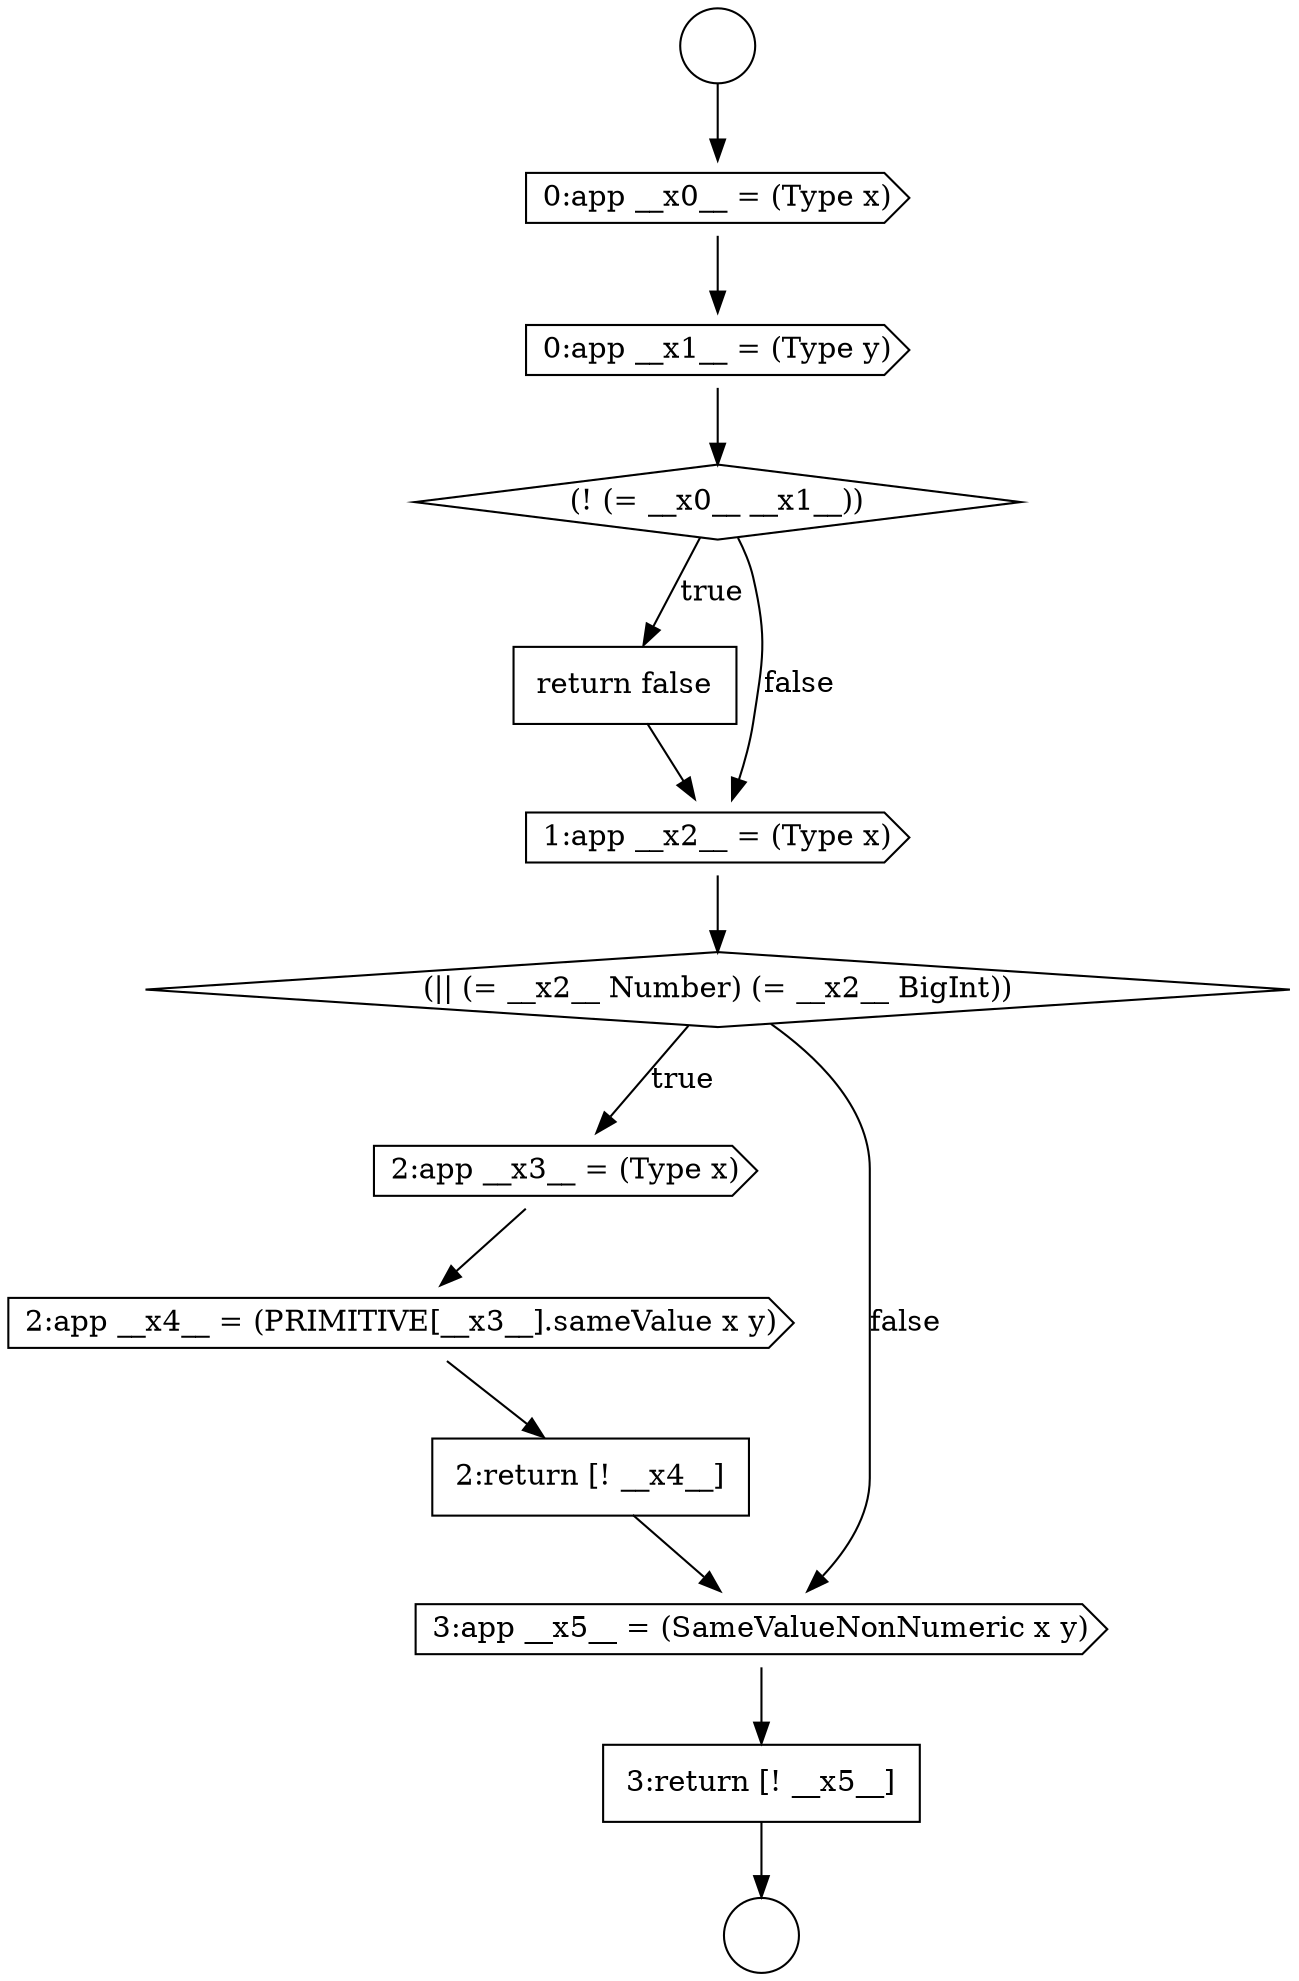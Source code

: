 digraph {
  node797 [shape=none, margin=0, label=<<font color="black">
    <table border="0" cellborder="1" cellspacing="0" cellpadding="10">
      <tr><td align="left">return false</td></tr>
    </table>
  </font>> color="black" fillcolor="white" style=filled]
  node802 [shape=none, margin=0, label=<<font color="black">
    <table border="0" cellborder="1" cellspacing="0" cellpadding="10">
      <tr><td align="left">2:return [! __x4__]</td></tr>
    </table>
  </font>> color="black" fillcolor="white" style=filled]
  node804 [shape=none, margin=0, label=<<font color="black">
    <table border="0" cellborder="1" cellspacing="0" cellpadding="10">
      <tr><td align="left">3:return [! __x5__]</td></tr>
    </table>
  </font>> color="black" fillcolor="white" style=filled]
  node799 [shape=diamond, label=<<font color="black">(|| (= __x2__ Number) (= __x2__ BigInt))</font>> color="black" fillcolor="white" style=filled]
  node795 [shape=cds, label=<<font color="black">0:app __x1__ = (Type y)</font>> color="black" fillcolor="white" style=filled]
  node800 [shape=cds, label=<<font color="black">2:app __x3__ = (Type x)</font>> color="black" fillcolor="white" style=filled]
  node803 [shape=cds, label=<<font color="black">3:app __x5__ = (SameValueNonNumeric x y)</font>> color="black" fillcolor="white" style=filled]
  node793 [shape=circle label=" " color="black" fillcolor="white" style=filled]
  node798 [shape=cds, label=<<font color="black">1:app __x2__ = (Type x)</font>> color="black" fillcolor="white" style=filled]
  node792 [shape=circle label=" " color="black" fillcolor="white" style=filled]
  node794 [shape=cds, label=<<font color="black">0:app __x0__ = (Type x)</font>> color="black" fillcolor="white" style=filled]
  node801 [shape=cds, label=<<font color="black">2:app __x4__ = (PRIMITIVE[__x3__].sameValue x y)</font>> color="black" fillcolor="white" style=filled]
  node796 [shape=diamond, label=<<font color="black">(! (= __x0__ __x1__))</font>> color="black" fillcolor="white" style=filled]
  node795 -> node796 [ color="black"]
  node798 -> node799 [ color="black"]
  node801 -> node802 [ color="black"]
  node799 -> node800 [label=<<font color="black">true</font>> color="black"]
  node799 -> node803 [label=<<font color="black">false</font>> color="black"]
  node797 -> node798 [ color="black"]
  node792 -> node794 [ color="black"]
  node804 -> node793 [ color="black"]
  node800 -> node801 [ color="black"]
  node794 -> node795 [ color="black"]
  node803 -> node804 [ color="black"]
  node796 -> node797 [label=<<font color="black">true</font>> color="black"]
  node796 -> node798 [label=<<font color="black">false</font>> color="black"]
  node802 -> node803 [ color="black"]
}
